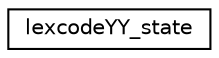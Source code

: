 digraph "Graphical Class Hierarchy"
{
 // LATEX_PDF_SIZE
  edge [fontname="Helvetica",fontsize="10",labelfontname="Helvetica",labelfontsize="10"];
  node [fontname="Helvetica",fontsize="10",shape=record];
  rankdir="LR";
  Node0 [label="lexcodeYY_state",height=0.2,width=0.4,color="black", fillcolor="white", style="filled",URL="$structlexcodeYY__state.html",tooltip=" "];
}
